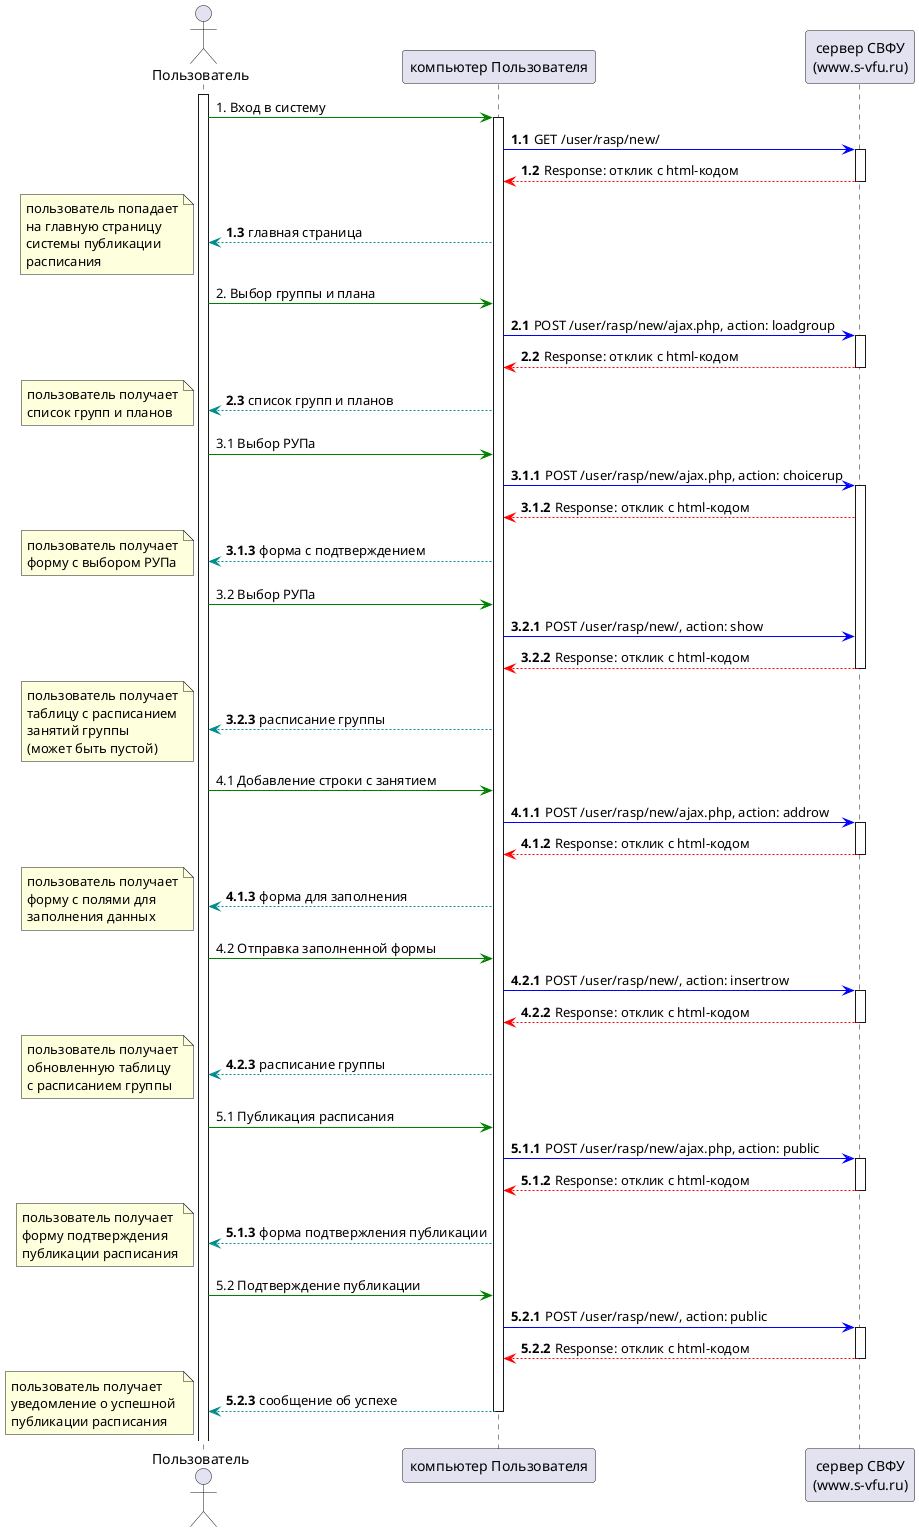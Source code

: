 @startuml Exemple1
 


actor "Пользователь" as user
participant "компьютер Пользователя" as comp
participant "сервер СВФУ\n(www.s-vfu.ru)" as server


user++
user -[#green]> comp: 1. Вход в систему
    comp++
    autonumber 1.1
        comp -[#blue]> server: GET /user/rasp/new/
        server++
            server -[#red]-> comp: Response: отклик с html-кодом
        server--        
        comp -[#DarkCyan]-> user: главная страница 
        note left
            пользователь попадает
            на главную страницу 
            системы публикации
            расписания
        end note
    autonumber stop

user -[#green]> comp: 2. Выбор группы и плана
    autonumber 2.1
        comp -[#blue]> server: POST /user/rasp/new/ajax.php, action: loadgroup
        server++
            server -[#red]-> comp: Response: отклик с html-кодом
        server--
        comp -[#DarkCyan]-> user: список групп и планов 
        note left
            пользователь получает
            список групп и планов
        end note
    autonumber stop
    

user -[#green]> comp: 3.1 Выбор РУПа
    autonumber 3.1.1
        comp -[#blue]> server: POST /user/rasp/new/ajax.php, action: choicerup
        server++
            server -[#red]-> comp: Response: отклик с html-кодом
            comp -[#DarkCyan]-> user: форма с подтверждением
            note left
                пользователь получает
                форму с выбором РУПа
            end note
            autonumber stop
            user -[#green]> comp: 3.2 Выбор РУПа
            autonumber 3.2.1
            comp -[#blue]> server: POST /user/rasp/new/, action: show
            server -[#red]-> comp: Response: отклик с html-кодом
        server--
        comp -[#DarkCyan]-> user: расписание группы
        note left
            пользователь получает
            таблицу с расписанием
            занятий группы 
            (может быть пустой)
        end note
    autonumber stop


user -[#green]> comp: 4.1 Добавление строки с занятием
    autonumber 4.1.1

        comp -[#blue]> server: POST /user/rasp/new/ajax.php, action: addrow
        server++
            server -[#red]-> comp: Response: отклик с html-кодом
        server--
        comp -[#DarkCyan]-> user: форма для заполнения
        note left
            пользователь получает
            форму с полями для
            заполнения данных
        end note
        autonumber stop
user -[#green]> comp: 4.2 Отправка заполненной формы
        autonumber 4.2.1
        comp -[#blue]> server: POST /user/rasp/new/, action: insertrow
        server++
            server -[#red]-> comp: Response: отклик с html-кодом
        server--
        comp -[#DarkCyan]-> user: расписание группы
        note left
            пользователь получает
            обновленную таблицу 
            с расписанием группы
        end note
    autonumber stop

user -[#green]> comp: 5.1 Публикация расписания
    autonumber 5.1.1

        comp -[#blue]> server: POST /user/rasp/new/ajax.php, action: public
        server++
            server -[#red]-> comp: Response: отклик с html-кодом
        server--
            comp -[#DarkCyan]-> user: форма подтвержления публикации
        note left
            пользователь получает
            форму подтверждения
            публикации расписания
        end note

        autonumber stop
        user -[#green]> comp: 5.2 Подтверждение публикации
        autonumber 5.2.1
        
        comp -[#blue]> server: POST /user/rasp/new/, action: public    
        server++
        server -[#red]-> comp: Response: отклик с html-кодом        
        server--
        comp -[#DarkCyan]-> user: сообщение об успехе
        note left
            пользователь получает
            уведомление о успешной 
            публикации расписания
        end note
      comp--  
    autonumber stop 
 
@enduml